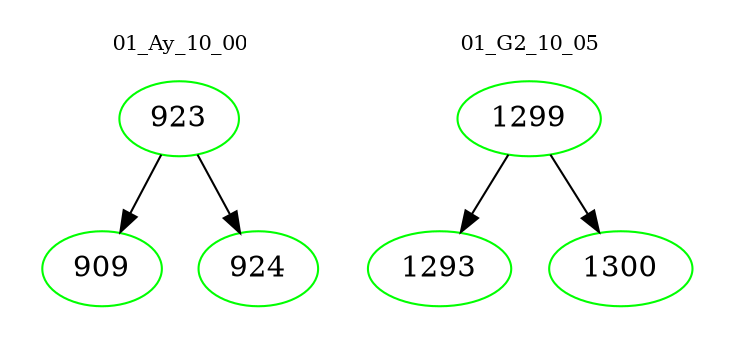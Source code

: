 digraph{
subgraph cluster_0 {
color = white
label = "01_Ay_10_00";
fontsize=10;
T0_923 [label="923", color="green"]
T0_923 -> T0_909 [color="black"]
T0_909 [label="909", color="green"]
T0_923 -> T0_924 [color="black"]
T0_924 [label="924", color="green"]
}
subgraph cluster_1 {
color = white
label = "01_G2_10_05";
fontsize=10;
T1_1299 [label="1299", color="green"]
T1_1299 -> T1_1293 [color="black"]
T1_1293 [label="1293", color="green"]
T1_1299 -> T1_1300 [color="black"]
T1_1300 [label="1300", color="green"]
}
}
